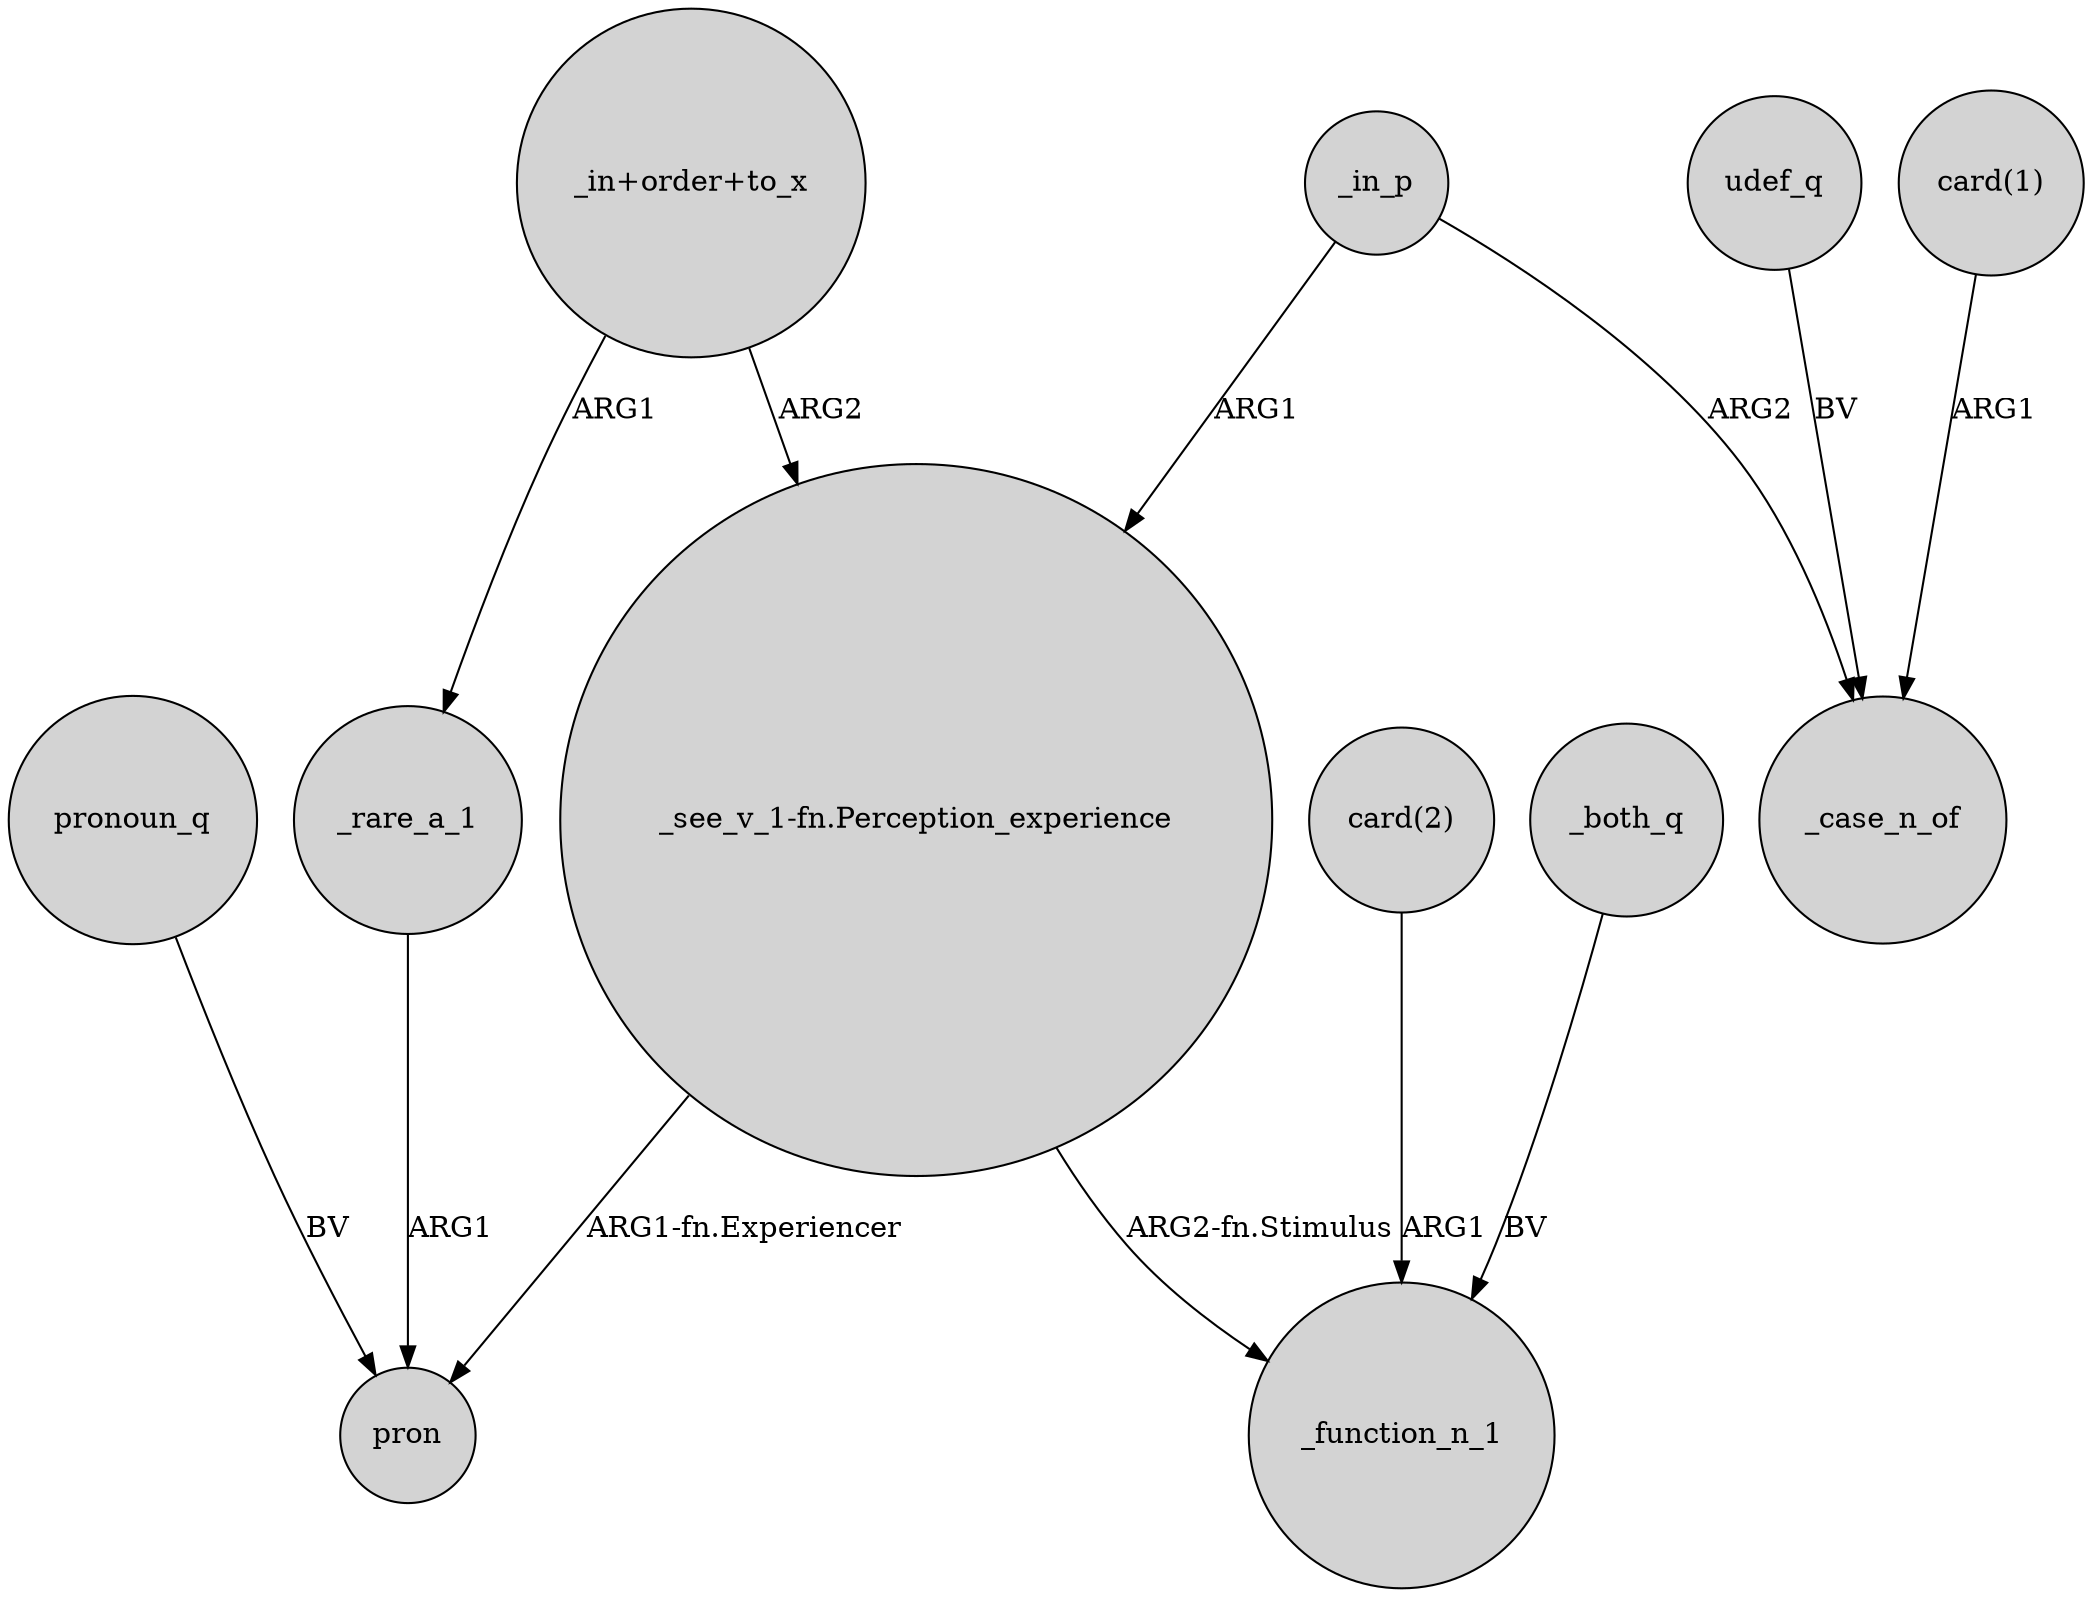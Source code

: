 digraph {
	node [shape=circle style=filled]
	_rare_a_1 -> pron [label=ARG1]
	"_in+order+to_x" -> "_see_v_1-fn.Perception_experience" [label=ARG2]
	"_see_v_1-fn.Perception_experience" -> pron [label="ARG1-fn.Experiencer"]
	pronoun_q -> pron [label=BV]
	_in_p -> "_see_v_1-fn.Perception_experience" [label=ARG1]
	"_see_v_1-fn.Perception_experience" -> _function_n_1 [label="ARG2-fn.Stimulus"]
	udef_q -> _case_n_of [label=BV]
	"card(2)" -> _function_n_1 [label=ARG1]
	_in_p -> _case_n_of [label=ARG2]
	"card(1)" -> _case_n_of [label=ARG1]
	_both_q -> _function_n_1 [label=BV]
	"_in+order+to_x" -> _rare_a_1 [label=ARG1]
}

